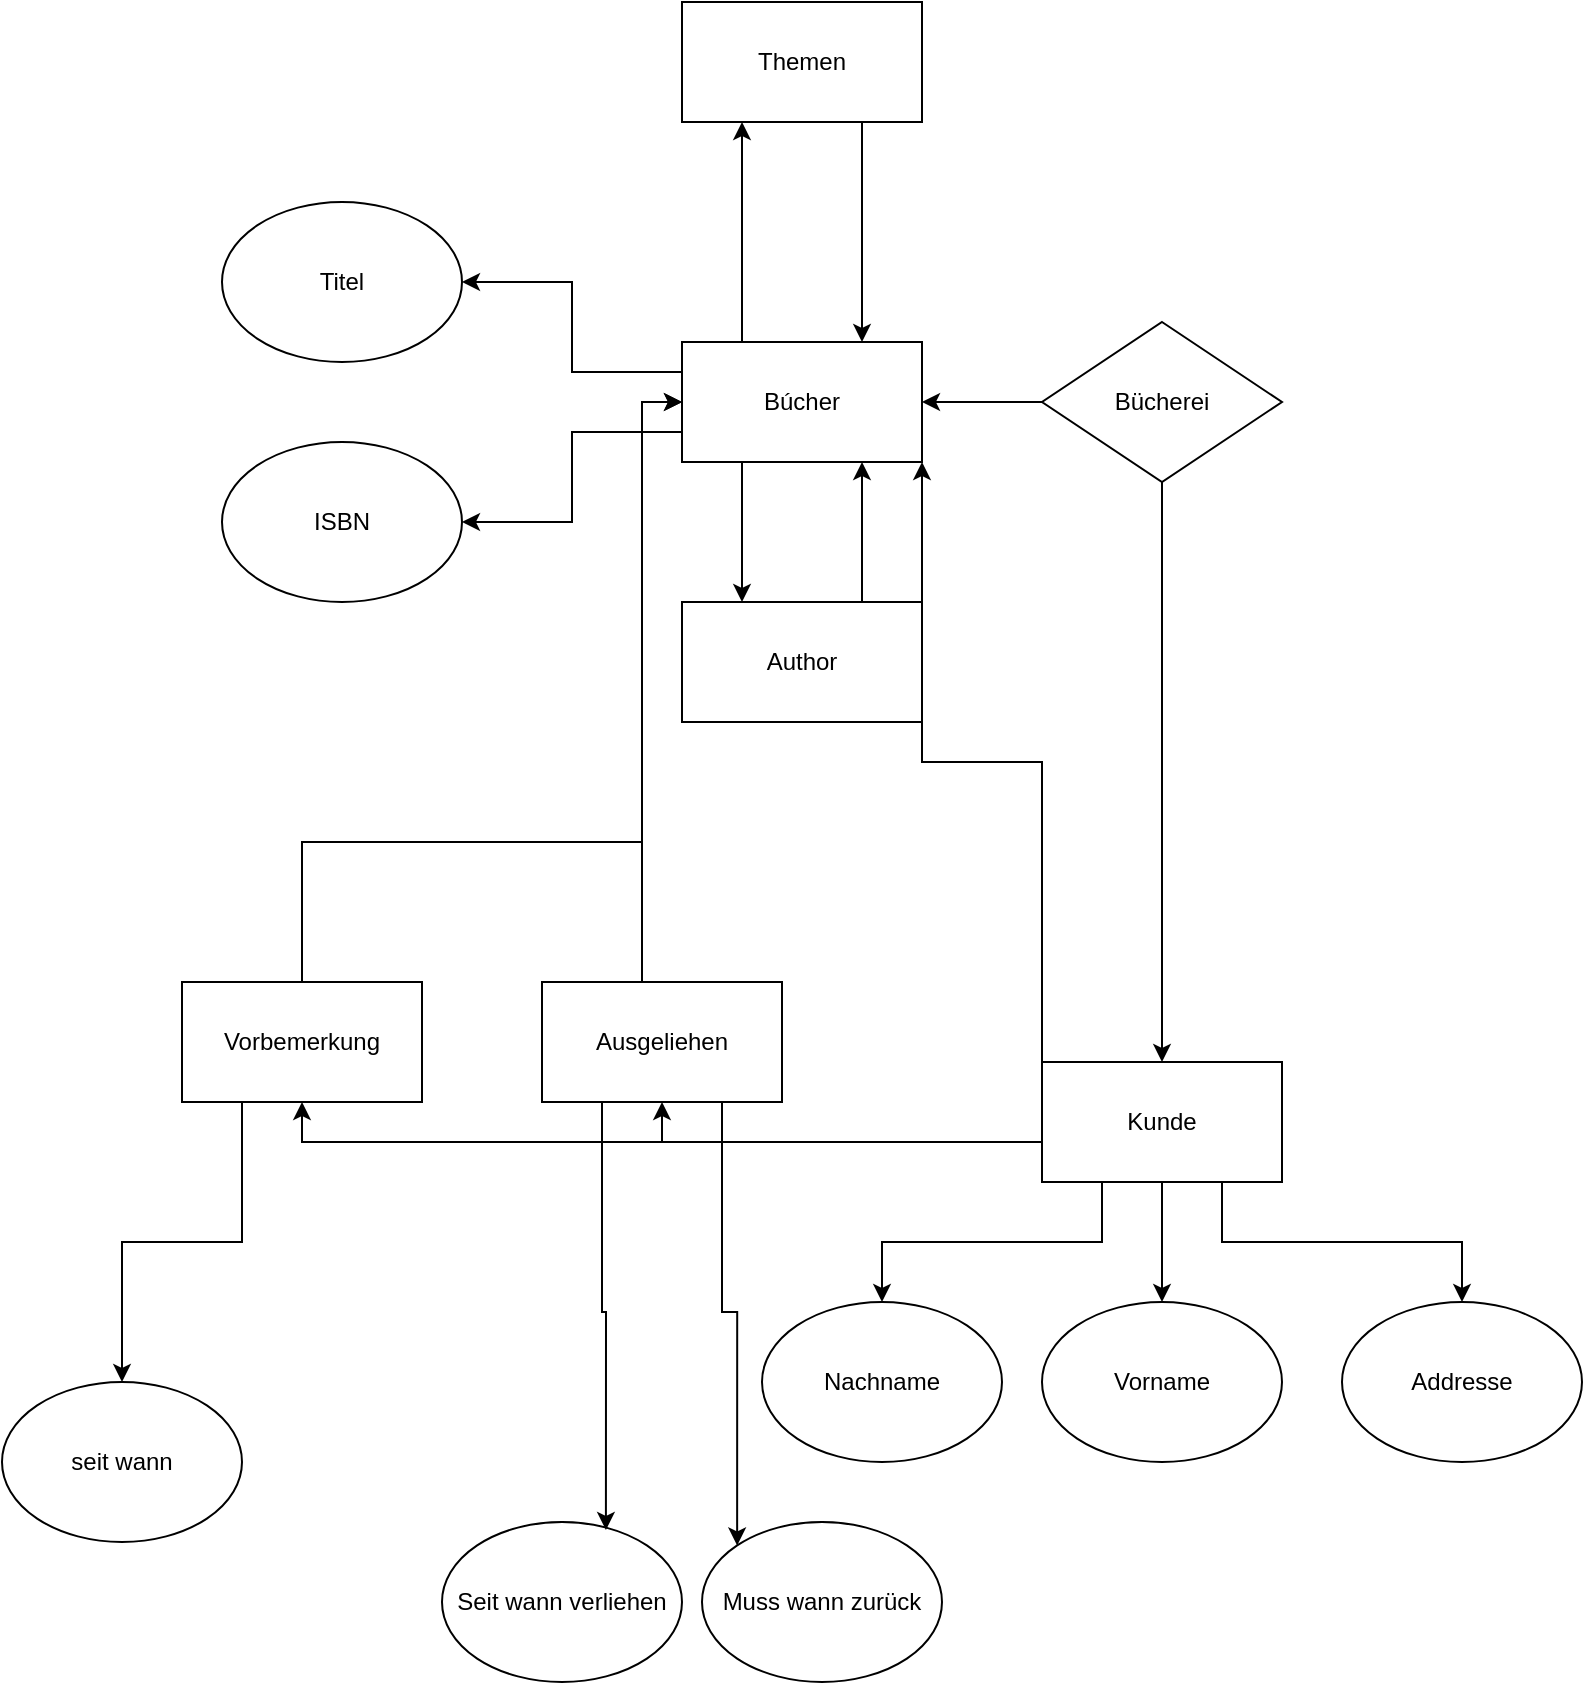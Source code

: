 <mxfile version="22.1.4" type="github">
  <diagram id="R2lEEEUBdFMjLlhIrx00" name="Page-1">
    <mxGraphModel dx="2254" dy="765" grid="1" gridSize="10" guides="1" tooltips="1" connect="1" arrows="1" fold="1" page="1" pageScale="1" pageWidth="850" pageHeight="1100" math="0" shadow="0" extFonts="Permanent Marker^https://fonts.googleapis.com/css?family=Permanent+Marker">
      <root>
        <mxCell id="0" />
        <mxCell id="1" parent="0" />
        <mxCell id="8xzn_q52di9VCO_b8Bq9-3" style="edgeStyle=orthogonalEdgeStyle;rounded=0;orthogonalLoop=1;jettySize=auto;html=1;exitX=0;exitY=0.5;exitDx=0;exitDy=0;entryX=1;entryY=0.5;entryDx=0;entryDy=0;" edge="1" parent="1" source="8xzn_q52di9VCO_b8Bq9-1" target="8xzn_q52di9VCO_b8Bq9-2">
          <mxGeometry relative="1" as="geometry" />
        </mxCell>
        <mxCell id="8xzn_q52di9VCO_b8Bq9-16" style="edgeStyle=orthogonalEdgeStyle;rounded=0;orthogonalLoop=1;jettySize=auto;html=1;exitX=0.5;exitY=1;exitDx=0;exitDy=0;entryX=0.5;entryY=0;entryDx=0;entryDy=0;" edge="1" parent="1" source="8xzn_q52di9VCO_b8Bq9-1" target="8xzn_q52di9VCO_b8Bq9-14">
          <mxGeometry relative="1" as="geometry" />
        </mxCell>
        <mxCell id="8xzn_q52di9VCO_b8Bq9-1" value="Bücherei" style="rhombus;whiteSpace=wrap;html=1;" vertex="1" parent="1">
          <mxGeometry x="380" y="360" width="120" height="80" as="geometry" />
        </mxCell>
        <mxCell id="8xzn_q52di9VCO_b8Bq9-6" style="edgeStyle=orthogonalEdgeStyle;rounded=0;orthogonalLoop=1;jettySize=auto;html=1;exitX=0.25;exitY=1;exitDx=0;exitDy=0;entryX=0.25;entryY=0;entryDx=0;entryDy=0;" edge="1" parent="1" source="8xzn_q52di9VCO_b8Bq9-2" target="8xzn_q52di9VCO_b8Bq9-4">
          <mxGeometry relative="1" as="geometry" />
        </mxCell>
        <mxCell id="8xzn_q52di9VCO_b8Bq9-8" style="edgeStyle=orthogonalEdgeStyle;rounded=0;orthogonalLoop=1;jettySize=auto;html=1;exitX=0.25;exitY=0;exitDx=0;exitDy=0;entryX=0.25;entryY=1;entryDx=0;entryDy=0;" edge="1" parent="1" source="8xzn_q52di9VCO_b8Bq9-2" target="8xzn_q52di9VCO_b8Bq9-7">
          <mxGeometry relative="1" as="geometry" />
        </mxCell>
        <mxCell id="8xzn_q52di9VCO_b8Bq9-12" style="edgeStyle=orthogonalEdgeStyle;rounded=0;orthogonalLoop=1;jettySize=auto;html=1;exitX=0;exitY=0.25;exitDx=0;exitDy=0;entryX=1;entryY=0.5;entryDx=0;entryDy=0;" edge="1" parent="1" source="8xzn_q52di9VCO_b8Bq9-2" target="8xzn_q52di9VCO_b8Bq9-10">
          <mxGeometry relative="1" as="geometry" />
        </mxCell>
        <mxCell id="8xzn_q52di9VCO_b8Bq9-13" style="edgeStyle=orthogonalEdgeStyle;rounded=0;orthogonalLoop=1;jettySize=auto;html=1;exitX=0;exitY=0.75;exitDx=0;exitDy=0;entryX=1;entryY=0.5;entryDx=0;entryDy=0;" edge="1" parent="1" source="8xzn_q52di9VCO_b8Bq9-2" target="8xzn_q52di9VCO_b8Bq9-11">
          <mxGeometry relative="1" as="geometry" />
        </mxCell>
        <mxCell id="8xzn_q52di9VCO_b8Bq9-2" value="Búcher" style="rounded=0;whiteSpace=wrap;html=1;" vertex="1" parent="1">
          <mxGeometry x="200" y="370" width="120" height="60" as="geometry" />
        </mxCell>
        <mxCell id="8xzn_q52di9VCO_b8Bq9-5" style="edgeStyle=orthogonalEdgeStyle;rounded=0;orthogonalLoop=1;jettySize=auto;html=1;exitX=0.75;exitY=0;exitDx=0;exitDy=0;entryX=0.75;entryY=1;entryDx=0;entryDy=0;" edge="1" parent="1" source="8xzn_q52di9VCO_b8Bq9-4" target="8xzn_q52di9VCO_b8Bq9-2">
          <mxGeometry relative="1" as="geometry" />
        </mxCell>
        <mxCell id="8xzn_q52di9VCO_b8Bq9-4" value="Author" style="rounded=0;whiteSpace=wrap;html=1;" vertex="1" parent="1">
          <mxGeometry x="200" y="500" width="120" height="60" as="geometry" />
        </mxCell>
        <mxCell id="8xzn_q52di9VCO_b8Bq9-9" style="edgeStyle=orthogonalEdgeStyle;rounded=0;orthogonalLoop=1;jettySize=auto;html=1;exitX=0.75;exitY=1;exitDx=0;exitDy=0;entryX=0.75;entryY=0;entryDx=0;entryDy=0;" edge="1" parent="1" source="8xzn_q52di9VCO_b8Bq9-7" target="8xzn_q52di9VCO_b8Bq9-2">
          <mxGeometry relative="1" as="geometry" />
        </mxCell>
        <mxCell id="8xzn_q52di9VCO_b8Bq9-7" value="Themen" style="rounded=0;whiteSpace=wrap;html=1;" vertex="1" parent="1">
          <mxGeometry x="200" y="200" width="120" height="60" as="geometry" />
        </mxCell>
        <mxCell id="8xzn_q52di9VCO_b8Bq9-10" value="&lt;div&gt;Titel&lt;/div&gt;" style="ellipse;whiteSpace=wrap;html=1;" vertex="1" parent="1">
          <mxGeometry x="-30" y="300" width="120" height="80" as="geometry" />
        </mxCell>
        <mxCell id="8xzn_q52di9VCO_b8Bq9-11" value="ISBN" style="ellipse;whiteSpace=wrap;html=1;" vertex="1" parent="1">
          <mxGeometry x="-30" y="420" width="120" height="80" as="geometry" />
        </mxCell>
        <mxCell id="8xzn_q52di9VCO_b8Bq9-15" style="edgeStyle=orthogonalEdgeStyle;rounded=0;orthogonalLoop=1;jettySize=auto;html=1;exitX=0;exitY=0;exitDx=0;exitDy=0;entryX=1;entryY=1;entryDx=0;entryDy=0;" edge="1" parent="1" source="8xzn_q52di9VCO_b8Bq9-14" target="8xzn_q52di9VCO_b8Bq9-2">
          <mxGeometry relative="1" as="geometry" />
        </mxCell>
        <mxCell id="8xzn_q52di9VCO_b8Bq9-20" style="edgeStyle=orthogonalEdgeStyle;rounded=0;orthogonalLoop=1;jettySize=auto;html=1;exitX=0.25;exitY=1;exitDx=0;exitDy=0;entryX=0.5;entryY=0;entryDx=0;entryDy=0;" edge="1" parent="1" source="8xzn_q52di9VCO_b8Bq9-14" target="8xzn_q52di9VCO_b8Bq9-17">
          <mxGeometry relative="1" as="geometry" />
        </mxCell>
        <mxCell id="8xzn_q52di9VCO_b8Bq9-21" style="edgeStyle=orthogonalEdgeStyle;rounded=0;orthogonalLoop=1;jettySize=auto;html=1;exitX=0.5;exitY=1;exitDx=0;exitDy=0;entryX=0.5;entryY=0;entryDx=0;entryDy=0;" edge="1" parent="1" source="8xzn_q52di9VCO_b8Bq9-14" target="8xzn_q52di9VCO_b8Bq9-18">
          <mxGeometry relative="1" as="geometry" />
        </mxCell>
        <mxCell id="8xzn_q52di9VCO_b8Bq9-22" style="edgeStyle=orthogonalEdgeStyle;rounded=0;orthogonalLoop=1;jettySize=auto;html=1;exitX=0.75;exitY=1;exitDx=0;exitDy=0;entryX=0.5;entryY=0;entryDx=0;entryDy=0;" edge="1" parent="1" source="8xzn_q52di9VCO_b8Bq9-14" target="8xzn_q52di9VCO_b8Bq9-19">
          <mxGeometry relative="1" as="geometry" />
        </mxCell>
        <mxCell id="8xzn_q52di9VCO_b8Bq9-30" style="edgeStyle=orthogonalEdgeStyle;rounded=0;orthogonalLoop=1;jettySize=auto;html=1;exitX=0;exitY=0.5;exitDx=0;exitDy=0;entryX=0.5;entryY=1;entryDx=0;entryDy=0;" edge="1" parent="1" source="8xzn_q52di9VCO_b8Bq9-14" target="8xzn_q52di9VCO_b8Bq9-28">
          <mxGeometry relative="1" as="geometry">
            <Array as="points">
              <mxPoint x="380" y="770" />
              <mxPoint x="10" y="770" />
            </Array>
          </mxGeometry>
        </mxCell>
        <mxCell id="8xzn_q52di9VCO_b8Bq9-31" style="edgeStyle=orthogonalEdgeStyle;rounded=0;orthogonalLoop=1;jettySize=auto;html=1;exitX=0;exitY=0.75;exitDx=0;exitDy=0;entryX=0.5;entryY=1;entryDx=0;entryDy=0;" edge="1" parent="1" source="8xzn_q52di9VCO_b8Bq9-14" target="8xzn_q52di9VCO_b8Bq9-29">
          <mxGeometry relative="1" as="geometry">
            <Array as="points">
              <mxPoint x="380" y="770" />
              <mxPoint x="190" y="770" />
            </Array>
          </mxGeometry>
        </mxCell>
        <mxCell id="8xzn_q52di9VCO_b8Bq9-14" value="Kunde" style="rounded=0;whiteSpace=wrap;html=1;" vertex="1" parent="1">
          <mxGeometry x="380" y="730" width="120" height="60" as="geometry" />
        </mxCell>
        <mxCell id="8xzn_q52di9VCO_b8Bq9-17" value="Nachname" style="ellipse;whiteSpace=wrap;html=1;" vertex="1" parent="1">
          <mxGeometry x="240" y="850" width="120" height="80" as="geometry" />
        </mxCell>
        <mxCell id="8xzn_q52di9VCO_b8Bq9-18" value="Vorname" style="ellipse;whiteSpace=wrap;html=1;" vertex="1" parent="1">
          <mxGeometry x="380" y="850" width="120" height="80" as="geometry" />
        </mxCell>
        <mxCell id="8xzn_q52di9VCO_b8Bq9-19" value="Addresse" style="ellipse;whiteSpace=wrap;html=1;" vertex="1" parent="1">
          <mxGeometry x="530" y="850" width="120" height="80" as="geometry" />
        </mxCell>
        <mxCell id="8xzn_q52di9VCO_b8Bq9-23" value="Seit wann verliehen" style="ellipse;whiteSpace=wrap;html=1;" vertex="1" parent="1">
          <mxGeometry x="80" y="960" width="120" height="80" as="geometry" />
        </mxCell>
        <mxCell id="8xzn_q52di9VCO_b8Bq9-26" value="Muss wann zurück" style="ellipse;whiteSpace=wrap;html=1;" vertex="1" parent="1">
          <mxGeometry x="210" y="960" width="120" height="80" as="geometry" />
        </mxCell>
        <mxCell id="8xzn_q52di9VCO_b8Bq9-33" style="edgeStyle=orthogonalEdgeStyle;rounded=0;orthogonalLoop=1;jettySize=auto;html=1;exitX=0.5;exitY=0;exitDx=0;exitDy=0;entryX=0;entryY=0.5;entryDx=0;entryDy=0;" edge="1" parent="1" source="8xzn_q52di9VCO_b8Bq9-28" target="8xzn_q52di9VCO_b8Bq9-2">
          <mxGeometry relative="1" as="geometry">
            <Array as="points">
              <mxPoint x="10" y="620" />
              <mxPoint x="180" y="620" />
              <mxPoint x="180" y="400" />
            </Array>
          </mxGeometry>
        </mxCell>
        <mxCell id="8xzn_q52di9VCO_b8Bq9-37" style="edgeStyle=orthogonalEdgeStyle;rounded=0;orthogonalLoop=1;jettySize=auto;html=1;exitX=0.25;exitY=1;exitDx=0;exitDy=0;entryX=0.5;entryY=0;entryDx=0;entryDy=0;" edge="1" parent="1" source="8xzn_q52di9VCO_b8Bq9-28" target="8xzn_q52di9VCO_b8Bq9-36">
          <mxGeometry relative="1" as="geometry" />
        </mxCell>
        <mxCell id="8xzn_q52di9VCO_b8Bq9-28" value="Vorbemerkung" style="rounded=0;whiteSpace=wrap;html=1;" vertex="1" parent="1">
          <mxGeometry x="-50" y="690" width="120" height="60" as="geometry" />
        </mxCell>
        <mxCell id="8xzn_q52di9VCO_b8Bq9-32" style="edgeStyle=orthogonalEdgeStyle;rounded=0;orthogonalLoop=1;jettySize=auto;html=1;exitX=0.5;exitY=0;exitDx=0;exitDy=0;entryX=0;entryY=0.5;entryDx=0;entryDy=0;" edge="1" parent="1" source="8xzn_q52di9VCO_b8Bq9-29" target="8xzn_q52di9VCO_b8Bq9-2">
          <mxGeometry relative="1" as="geometry">
            <Array as="points">
              <mxPoint x="180" y="690" />
              <mxPoint x="180" y="400" />
            </Array>
          </mxGeometry>
        </mxCell>
        <mxCell id="8xzn_q52di9VCO_b8Bq9-35" style="edgeStyle=orthogonalEdgeStyle;rounded=0;orthogonalLoop=1;jettySize=auto;html=1;exitX=0.75;exitY=1;exitDx=0;exitDy=0;entryX=0;entryY=0;entryDx=0;entryDy=0;" edge="1" parent="1" source="8xzn_q52di9VCO_b8Bq9-29" target="8xzn_q52di9VCO_b8Bq9-26">
          <mxGeometry relative="1" as="geometry" />
        </mxCell>
        <mxCell id="8xzn_q52di9VCO_b8Bq9-29" value="Ausgeliehen" style="rounded=0;whiteSpace=wrap;html=1;" vertex="1" parent="1">
          <mxGeometry x="130" y="690" width="120" height="60" as="geometry" />
        </mxCell>
        <mxCell id="8xzn_q52di9VCO_b8Bq9-34" style="edgeStyle=orthogonalEdgeStyle;rounded=0;orthogonalLoop=1;jettySize=auto;html=1;exitX=0.25;exitY=1;exitDx=0;exitDy=0;entryX=0.683;entryY=0.05;entryDx=0;entryDy=0;entryPerimeter=0;" edge="1" parent="1" source="8xzn_q52di9VCO_b8Bq9-29" target="8xzn_q52di9VCO_b8Bq9-23">
          <mxGeometry relative="1" as="geometry" />
        </mxCell>
        <mxCell id="8xzn_q52di9VCO_b8Bq9-36" value="seit wann" style="ellipse;whiteSpace=wrap;html=1;" vertex="1" parent="1">
          <mxGeometry x="-140" y="890" width="120" height="80" as="geometry" />
        </mxCell>
      </root>
    </mxGraphModel>
  </diagram>
</mxfile>
